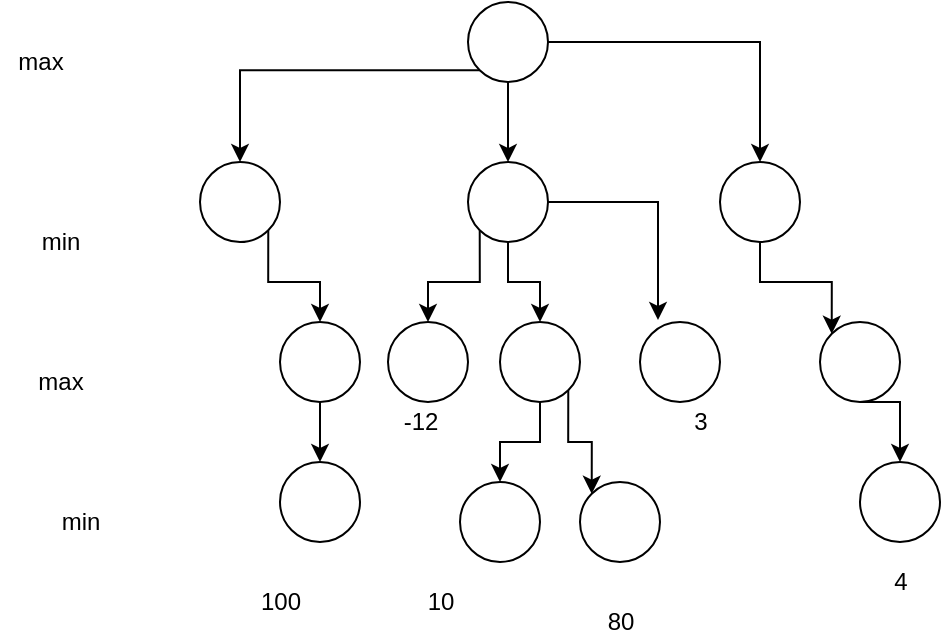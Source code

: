 <mxfile version="14.8.1" type="github">
  <diagram id="xsKJ_jy6JtCYTuU1OG9f" name="Page-1">
    <mxGraphModel dx="970" dy="718" grid="1" gridSize="10" guides="1" tooltips="1" connect="1" arrows="1" fold="1" page="1" pageScale="1" pageWidth="827" pageHeight="1169" math="0" shadow="0">
      <root>
        <mxCell id="0" />
        <mxCell id="1" parent="0" />
        <mxCell id="wvHNVq-SnZiuIiHJVOZg-15" style="edgeStyle=orthogonalEdgeStyle;rounded=0;orthogonalLoop=1;jettySize=auto;html=1;exitX=0;exitY=1;exitDx=0;exitDy=0;" edge="1" parent="1" source="wvHNVq-SnZiuIiHJVOZg-1" target="wvHNVq-SnZiuIiHJVOZg-2">
          <mxGeometry relative="1" as="geometry" />
        </mxCell>
        <mxCell id="wvHNVq-SnZiuIiHJVOZg-16" style="edgeStyle=orthogonalEdgeStyle;rounded=0;orthogonalLoop=1;jettySize=auto;html=1;exitX=0.5;exitY=1;exitDx=0;exitDy=0;entryX=0.5;entryY=0;entryDx=0;entryDy=0;" edge="1" parent="1" source="wvHNVq-SnZiuIiHJVOZg-1" target="wvHNVq-SnZiuIiHJVOZg-3">
          <mxGeometry relative="1" as="geometry" />
        </mxCell>
        <mxCell id="wvHNVq-SnZiuIiHJVOZg-17" style="edgeStyle=orthogonalEdgeStyle;rounded=0;orthogonalLoop=1;jettySize=auto;html=1;exitX=1;exitY=0.5;exitDx=0;exitDy=0;" edge="1" parent="1" source="wvHNVq-SnZiuIiHJVOZg-1" target="wvHNVq-SnZiuIiHJVOZg-4">
          <mxGeometry relative="1" as="geometry" />
        </mxCell>
        <mxCell id="wvHNVq-SnZiuIiHJVOZg-1" value="" style="ellipse;whiteSpace=wrap;html=1;aspect=fixed;" vertex="1" parent="1">
          <mxGeometry x="454" y="40" width="40" height="40" as="geometry" />
        </mxCell>
        <mxCell id="wvHNVq-SnZiuIiHJVOZg-22" style="edgeStyle=orthogonalEdgeStyle;rounded=0;orthogonalLoop=1;jettySize=auto;html=1;exitX=1;exitY=1;exitDx=0;exitDy=0;entryX=0.5;entryY=0;entryDx=0;entryDy=0;" edge="1" parent="1" source="wvHNVq-SnZiuIiHJVOZg-2" target="wvHNVq-SnZiuIiHJVOZg-6">
          <mxGeometry relative="1" as="geometry" />
        </mxCell>
        <mxCell id="wvHNVq-SnZiuIiHJVOZg-2" value="" style="ellipse;whiteSpace=wrap;html=1;aspect=fixed;" vertex="1" parent="1">
          <mxGeometry x="320" y="120" width="40" height="40" as="geometry" />
        </mxCell>
        <mxCell id="wvHNVq-SnZiuIiHJVOZg-18" style="edgeStyle=orthogonalEdgeStyle;rounded=0;orthogonalLoop=1;jettySize=auto;html=1;exitX=0;exitY=1;exitDx=0;exitDy=0;entryX=0.5;entryY=0;entryDx=0;entryDy=0;" edge="1" parent="1" source="wvHNVq-SnZiuIiHJVOZg-3" target="wvHNVq-SnZiuIiHJVOZg-7">
          <mxGeometry relative="1" as="geometry" />
        </mxCell>
        <mxCell id="wvHNVq-SnZiuIiHJVOZg-19" style="edgeStyle=orthogonalEdgeStyle;rounded=0;orthogonalLoop=1;jettySize=auto;html=1;exitX=0.5;exitY=1;exitDx=0;exitDy=0;entryX=0.5;entryY=0;entryDx=0;entryDy=0;" edge="1" parent="1" source="wvHNVq-SnZiuIiHJVOZg-3" target="wvHNVq-SnZiuIiHJVOZg-8">
          <mxGeometry relative="1" as="geometry" />
        </mxCell>
        <mxCell id="wvHNVq-SnZiuIiHJVOZg-20" style="edgeStyle=orthogonalEdgeStyle;rounded=0;orthogonalLoop=1;jettySize=auto;html=1;exitX=1;exitY=0.5;exitDx=0;exitDy=0;entryX=0.225;entryY=-0.025;entryDx=0;entryDy=0;entryPerimeter=0;" edge="1" parent="1" source="wvHNVq-SnZiuIiHJVOZg-3" target="wvHNVq-SnZiuIiHJVOZg-9">
          <mxGeometry relative="1" as="geometry" />
        </mxCell>
        <mxCell id="wvHNVq-SnZiuIiHJVOZg-3" value="" style="ellipse;whiteSpace=wrap;html=1;aspect=fixed;" vertex="1" parent="1">
          <mxGeometry x="454" y="120" width="40" height="40" as="geometry" />
        </mxCell>
        <mxCell id="wvHNVq-SnZiuIiHJVOZg-21" style="edgeStyle=orthogonalEdgeStyle;rounded=0;orthogonalLoop=1;jettySize=auto;html=1;exitX=0.5;exitY=1;exitDx=0;exitDy=0;entryX=0;entryY=0;entryDx=0;entryDy=0;" edge="1" parent="1" source="wvHNVq-SnZiuIiHJVOZg-4" target="wvHNVq-SnZiuIiHJVOZg-10">
          <mxGeometry relative="1" as="geometry" />
        </mxCell>
        <mxCell id="wvHNVq-SnZiuIiHJVOZg-4" value="" style="ellipse;whiteSpace=wrap;html=1;aspect=fixed;" vertex="1" parent="1">
          <mxGeometry x="580" y="120" width="40" height="40" as="geometry" />
        </mxCell>
        <mxCell id="wvHNVq-SnZiuIiHJVOZg-23" style="edgeStyle=orthogonalEdgeStyle;rounded=0;orthogonalLoop=1;jettySize=auto;html=1;exitX=0.5;exitY=1;exitDx=0;exitDy=0;entryX=0.5;entryY=0;entryDx=0;entryDy=0;" edge="1" parent="1" source="wvHNVq-SnZiuIiHJVOZg-6" target="wvHNVq-SnZiuIiHJVOZg-13">
          <mxGeometry relative="1" as="geometry" />
        </mxCell>
        <mxCell id="wvHNVq-SnZiuIiHJVOZg-6" value="" style="ellipse;whiteSpace=wrap;html=1;aspect=fixed;" vertex="1" parent="1">
          <mxGeometry x="360" y="200" width="40" height="40" as="geometry" />
        </mxCell>
        <mxCell id="wvHNVq-SnZiuIiHJVOZg-7" value="" style="ellipse;whiteSpace=wrap;html=1;aspect=fixed;" vertex="1" parent="1">
          <mxGeometry x="414" y="200" width="40" height="40" as="geometry" />
        </mxCell>
        <mxCell id="wvHNVq-SnZiuIiHJVOZg-25" style="edgeStyle=orthogonalEdgeStyle;rounded=0;orthogonalLoop=1;jettySize=auto;html=1;exitX=0.5;exitY=1;exitDx=0;exitDy=0;" edge="1" parent="1" source="wvHNVq-SnZiuIiHJVOZg-8" target="wvHNVq-SnZiuIiHJVOZg-12">
          <mxGeometry relative="1" as="geometry" />
        </mxCell>
        <mxCell id="wvHNVq-SnZiuIiHJVOZg-26" style="edgeStyle=orthogonalEdgeStyle;rounded=0;orthogonalLoop=1;jettySize=auto;html=1;exitX=1;exitY=1;exitDx=0;exitDy=0;entryX=0;entryY=0;entryDx=0;entryDy=0;" edge="1" parent="1" source="wvHNVq-SnZiuIiHJVOZg-8" target="wvHNVq-SnZiuIiHJVOZg-11">
          <mxGeometry relative="1" as="geometry" />
        </mxCell>
        <mxCell id="wvHNVq-SnZiuIiHJVOZg-8" value="" style="ellipse;whiteSpace=wrap;html=1;aspect=fixed;" vertex="1" parent="1">
          <mxGeometry x="470" y="200" width="40" height="40" as="geometry" />
        </mxCell>
        <mxCell id="wvHNVq-SnZiuIiHJVOZg-9" value="" style="ellipse;whiteSpace=wrap;html=1;aspect=fixed;" vertex="1" parent="1">
          <mxGeometry x="540" y="200" width="40" height="40" as="geometry" />
        </mxCell>
        <mxCell id="wvHNVq-SnZiuIiHJVOZg-27" style="edgeStyle=orthogonalEdgeStyle;rounded=0;orthogonalLoop=1;jettySize=auto;html=1;exitX=0.5;exitY=1;exitDx=0;exitDy=0;entryX=0.5;entryY=0;entryDx=0;entryDy=0;" edge="1" parent="1" source="wvHNVq-SnZiuIiHJVOZg-10" target="wvHNVq-SnZiuIiHJVOZg-14">
          <mxGeometry relative="1" as="geometry" />
        </mxCell>
        <mxCell id="wvHNVq-SnZiuIiHJVOZg-10" value="" style="ellipse;whiteSpace=wrap;html=1;aspect=fixed;" vertex="1" parent="1">
          <mxGeometry x="630" y="200" width="40" height="40" as="geometry" />
        </mxCell>
        <mxCell id="wvHNVq-SnZiuIiHJVOZg-11" value="" style="ellipse;whiteSpace=wrap;html=1;aspect=fixed;" vertex="1" parent="1">
          <mxGeometry x="510" y="280" width="40" height="40" as="geometry" />
        </mxCell>
        <mxCell id="wvHNVq-SnZiuIiHJVOZg-12" value="" style="ellipse;whiteSpace=wrap;html=1;aspect=fixed;" vertex="1" parent="1">
          <mxGeometry x="450" y="280" width="40" height="40" as="geometry" />
        </mxCell>
        <mxCell id="wvHNVq-SnZiuIiHJVOZg-13" value="" style="ellipse;whiteSpace=wrap;html=1;aspect=fixed;" vertex="1" parent="1">
          <mxGeometry x="360" y="270" width="40" height="40" as="geometry" />
        </mxCell>
        <mxCell id="wvHNVq-SnZiuIiHJVOZg-14" value="" style="ellipse;whiteSpace=wrap;html=1;aspect=fixed;" vertex="1" parent="1">
          <mxGeometry x="650" y="270" width="40" height="40" as="geometry" />
        </mxCell>
        <mxCell id="wvHNVq-SnZiuIiHJVOZg-28" value="100" style="text;html=1;align=center;verticalAlign=middle;resizable=0;points=[];autosize=1;strokeColor=none;" vertex="1" parent="1">
          <mxGeometry x="340" y="330" width="40" height="20" as="geometry" />
        </mxCell>
        <mxCell id="wvHNVq-SnZiuIiHJVOZg-29" value="10" style="text;html=1;align=center;verticalAlign=middle;resizable=0;points=[];autosize=1;strokeColor=none;" vertex="1" parent="1">
          <mxGeometry x="425" y="330" width="30" height="20" as="geometry" />
        </mxCell>
        <mxCell id="wvHNVq-SnZiuIiHJVOZg-30" value="80" style="text;html=1;align=center;verticalAlign=middle;resizable=0;points=[];autosize=1;strokeColor=none;" vertex="1" parent="1">
          <mxGeometry x="515" y="340" width="30" height="20" as="geometry" />
        </mxCell>
        <mxCell id="wvHNVq-SnZiuIiHJVOZg-31" value="-12" style="text;html=1;align=center;verticalAlign=middle;resizable=0;points=[];autosize=1;strokeColor=none;" vertex="1" parent="1">
          <mxGeometry x="415" y="240" width="30" height="20" as="geometry" />
        </mxCell>
        <mxCell id="wvHNVq-SnZiuIiHJVOZg-32" value="3" style="text;html=1;align=center;verticalAlign=middle;resizable=0;points=[];autosize=1;strokeColor=none;" vertex="1" parent="1">
          <mxGeometry x="560" y="240" width="20" height="20" as="geometry" />
        </mxCell>
        <mxCell id="wvHNVq-SnZiuIiHJVOZg-33" value="4" style="text;html=1;align=center;verticalAlign=middle;resizable=0;points=[];autosize=1;strokeColor=none;" vertex="1" parent="1">
          <mxGeometry x="660" y="320" width="20" height="20" as="geometry" />
        </mxCell>
        <mxCell id="wvHNVq-SnZiuIiHJVOZg-34" value="min" style="text;html=1;align=center;verticalAlign=middle;resizable=0;points=[];autosize=1;strokeColor=none;" vertex="1" parent="1">
          <mxGeometry x="245" y="290" width="30" height="20" as="geometry" />
        </mxCell>
        <mxCell id="wvHNVq-SnZiuIiHJVOZg-35" value="max" style="text;html=1;align=center;verticalAlign=middle;resizable=0;points=[];autosize=1;strokeColor=none;" vertex="1" parent="1">
          <mxGeometry x="230" y="220" width="40" height="20" as="geometry" />
        </mxCell>
        <mxCell id="wvHNVq-SnZiuIiHJVOZg-36" value="min" style="text;html=1;align=center;verticalAlign=middle;resizable=0;points=[];autosize=1;strokeColor=none;" vertex="1" parent="1">
          <mxGeometry x="235" y="150" width="30" height="20" as="geometry" />
        </mxCell>
        <mxCell id="wvHNVq-SnZiuIiHJVOZg-37" value="max" style="text;html=1;align=center;verticalAlign=middle;resizable=0;points=[];autosize=1;strokeColor=none;" vertex="1" parent="1">
          <mxGeometry x="220" y="60" width="40" height="20" as="geometry" />
        </mxCell>
      </root>
    </mxGraphModel>
  </diagram>
</mxfile>
